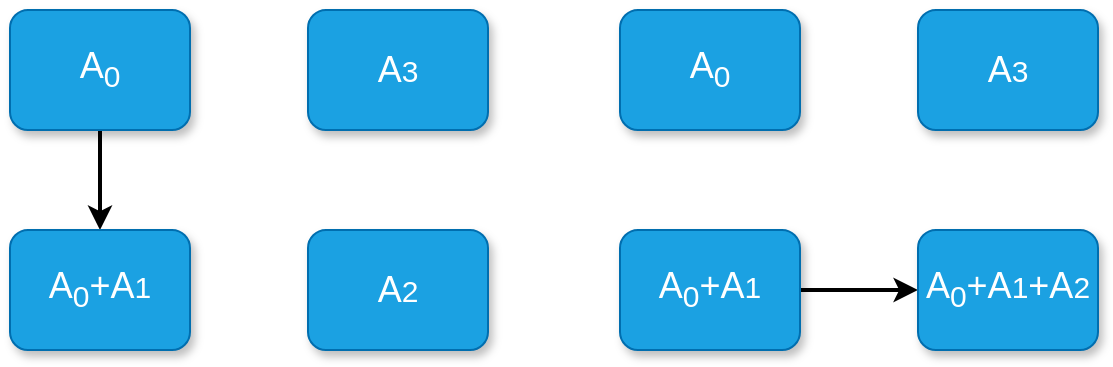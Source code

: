 <mxfile version="20.0.1" type="github">
  <diagram id="QZoD75EK2pMNKqEWIpBd" name="Page-1">
    <mxGraphModel dx="1093" dy="605" grid="1" gridSize="10" guides="1" tooltips="1" connect="1" arrows="1" fold="1" page="1" pageScale="1" pageWidth="827" pageHeight="1169" math="0" shadow="0">
      <root>
        <mxCell id="0" />
        <mxCell id="1" parent="0" />
        <mxCell id="ngBhUCR4Onw7o18NPcVE-45" style="edgeStyle=orthogonalEdgeStyle;rounded=0;orthogonalLoop=1;jettySize=auto;html=1;exitX=0.5;exitY=1;exitDx=0;exitDy=0;entryX=0.5;entryY=0;entryDx=0;entryDy=0;fontSize=18;fontColor=#000000;strokeColor=#000000;strokeWidth=2;" edge="1" parent="1" source="ngBhUCR4Onw7o18NPcVE-41" target="ngBhUCR4Onw7o18NPcVE-42">
          <mxGeometry relative="1" as="geometry" />
        </mxCell>
        <mxCell id="ngBhUCR4Onw7o18NPcVE-41" value="A&lt;sub&gt;0&lt;/sub&gt;" style="rounded=1;whiteSpace=wrap;html=1;fontSize=18;fontColor=#ffffff;strokeColor=#006EAF;fillColor=#1ba1e2;shadow=1;" vertex="1" parent="1">
          <mxGeometry x="130" y="200" width="90" height="60" as="geometry" />
        </mxCell>
        <mxCell id="ngBhUCR4Onw7o18NPcVE-42" value="A&lt;sub&gt;0&lt;/sub&gt;+A&lt;span style=&quot;font-size: 15px;&quot;&gt;1&lt;/span&gt;" style="rounded=1;whiteSpace=wrap;html=1;fontSize=18;fontColor=#ffffff;strokeColor=#006EAF;fillColor=#1ba1e2;shadow=1;" vertex="1" parent="1">
          <mxGeometry x="130" y="310" width="90" height="60" as="geometry" />
        </mxCell>
        <mxCell id="ngBhUCR4Onw7o18NPcVE-43" value="A&lt;span style=&quot;font-size: 15px;&quot;&gt;3&lt;/span&gt;" style="rounded=1;whiteSpace=wrap;html=1;fontSize=18;fontColor=#ffffff;strokeColor=#006EAF;fillColor=#1ba1e2;shadow=1;" vertex="1" parent="1">
          <mxGeometry x="279" y="200" width="90" height="60" as="geometry" />
        </mxCell>
        <mxCell id="ngBhUCR4Onw7o18NPcVE-44" value="A&lt;span style=&quot;font-size: 15px;&quot;&gt;2&lt;/span&gt;" style="rounded=1;whiteSpace=wrap;html=1;fontSize=18;fontColor=#ffffff;strokeColor=#006EAF;fillColor=#1ba1e2;shadow=1;" vertex="1" parent="1">
          <mxGeometry x="279" y="310" width="90" height="60" as="geometry" />
        </mxCell>
        <mxCell id="ngBhUCR4Onw7o18NPcVE-50" value="A&lt;sub&gt;0&lt;/sub&gt;" style="rounded=1;whiteSpace=wrap;html=1;fontSize=18;fontColor=#ffffff;strokeColor=#006EAF;fillColor=#1ba1e2;shadow=1;" vertex="1" parent="1">
          <mxGeometry x="435" y="200" width="90" height="60" as="geometry" />
        </mxCell>
        <mxCell id="ngBhUCR4Onw7o18NPcVE-54" style="edgeStyle=orthogonalEdgeStyle;rounded=0;orthogonalLoop=1;jettySize=auto;html=1;exitX=1;exitY=0.5;exitDx=0;exitDy=0;entryX=0;entryY=0.5;entryDx=0;entryDy=0;fontSize=18;fontColor=#000000;strokeColor=#000000;strokeWidth=2;" edge="1" parent="1" source="ngBhUCR4Onw7o18NPcVE-51" target="ngBhUCR4Onw7o18NPcVE-53">
          <mxGeometry relative="1" as="geometry" />
        </mxCell>
        <mxCell id="ngBhUCR4Onw7o18NPcVE-51" value="A&lt;sub&gt;0&lt;/sub&gt;+A&lt;span style=&quot;font-size: 15px;&quot;&gt;1&lt;/span&gt;" style="rounded=1;whiteSpace=wrap;html=1;fontSize=18;fontColor=#ffffff;strokeColor=#006EAF;fillColor=#1ba1e2;shadow=1;" vertex="1" parent="1">
          <mxGeometry x="435" y="310" width="90" height="60" as="geometry" />
        </mxCell>
        <mxCell id="ngBhUCR4Onw7o18NPcVE-52" value="A&lt;span style=&quot;font-size: 15px;&quot;&gt;3&lt;/span&gt;" style="rounded=1;whiteSpace=wrap;html=1;fontSize=18;fontColor=#ffffff;strokeColor=#006EAF;fillColor=#1ba1e2;shadow=1;" vertex="1" parent="1">
          <mxGeometry x="584" y="200" width="90" height="60" as="geometry" />
        </mxCell>
        <mxCell id="ngBhUCR4Onw7o18NPcVE-53" value="A&lt;sub&gt;0&lt;/sub&gt;+A&lt;span style=&quot;font-size: 15px;&quot;&gt;1&lt;/span&gt;+A&lt;span style=&quot;font-size: 15px;&quot;&gt;2&lt;/span&gt;" style="rounded=1;whiteSpace=wrap;html=1;fontSize=18;fontColor=#ffffff;strokeColor=#006EAF;fillColor=#1ba1e2;shadow=1;" vertex="1" parent="1">
          <mxGeometry x="584" y="310" width="90" height="60" as="geometry" />
        </mxCell>
      </root>
    </mxGraphModel>
  </diagram>
</mxfile>
